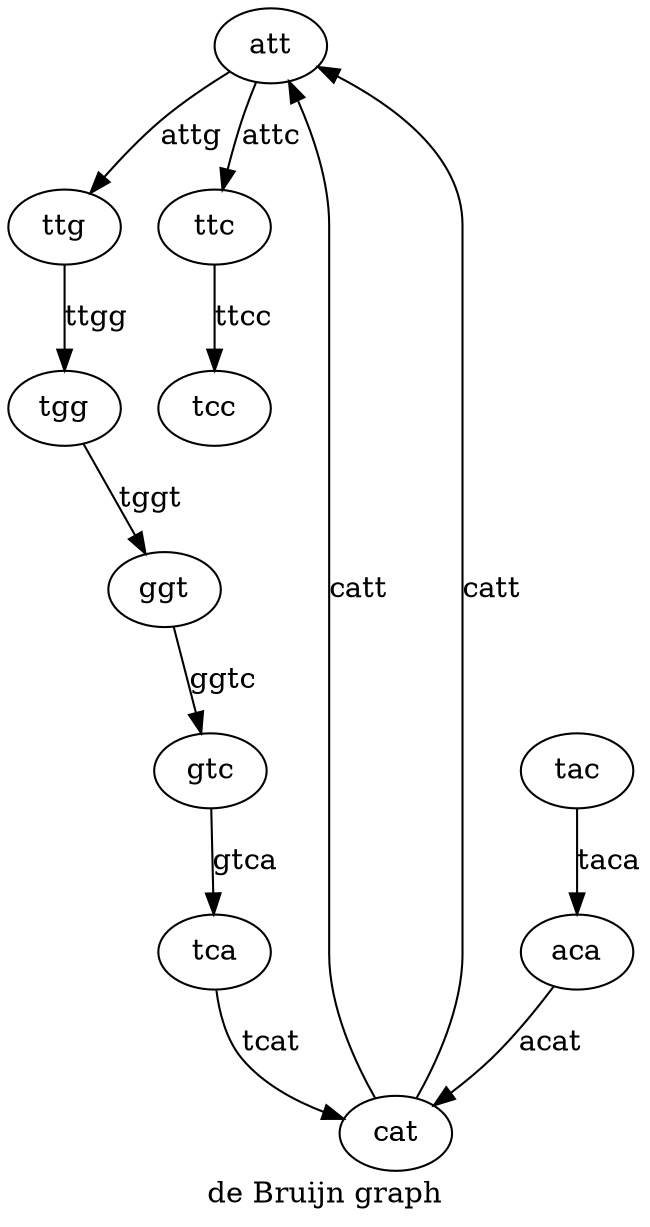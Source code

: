 digraph {
label="de Bruijn graph"
att->ttg[label=attg];
att->ttc[label=attc];
ttg->tgg[label=ttgg];
cat->att[label=catt];
cat->att[label=catt];
ttc->tcc[label=ttcc];
tgg->ggt[label=tggt];
tac->aca[label=taca];
aca->cat[label=acat];
ggt->gtc[label=ggtc];
gtc->tca[label=gtca];
tca->cat[label=tcat];
}
